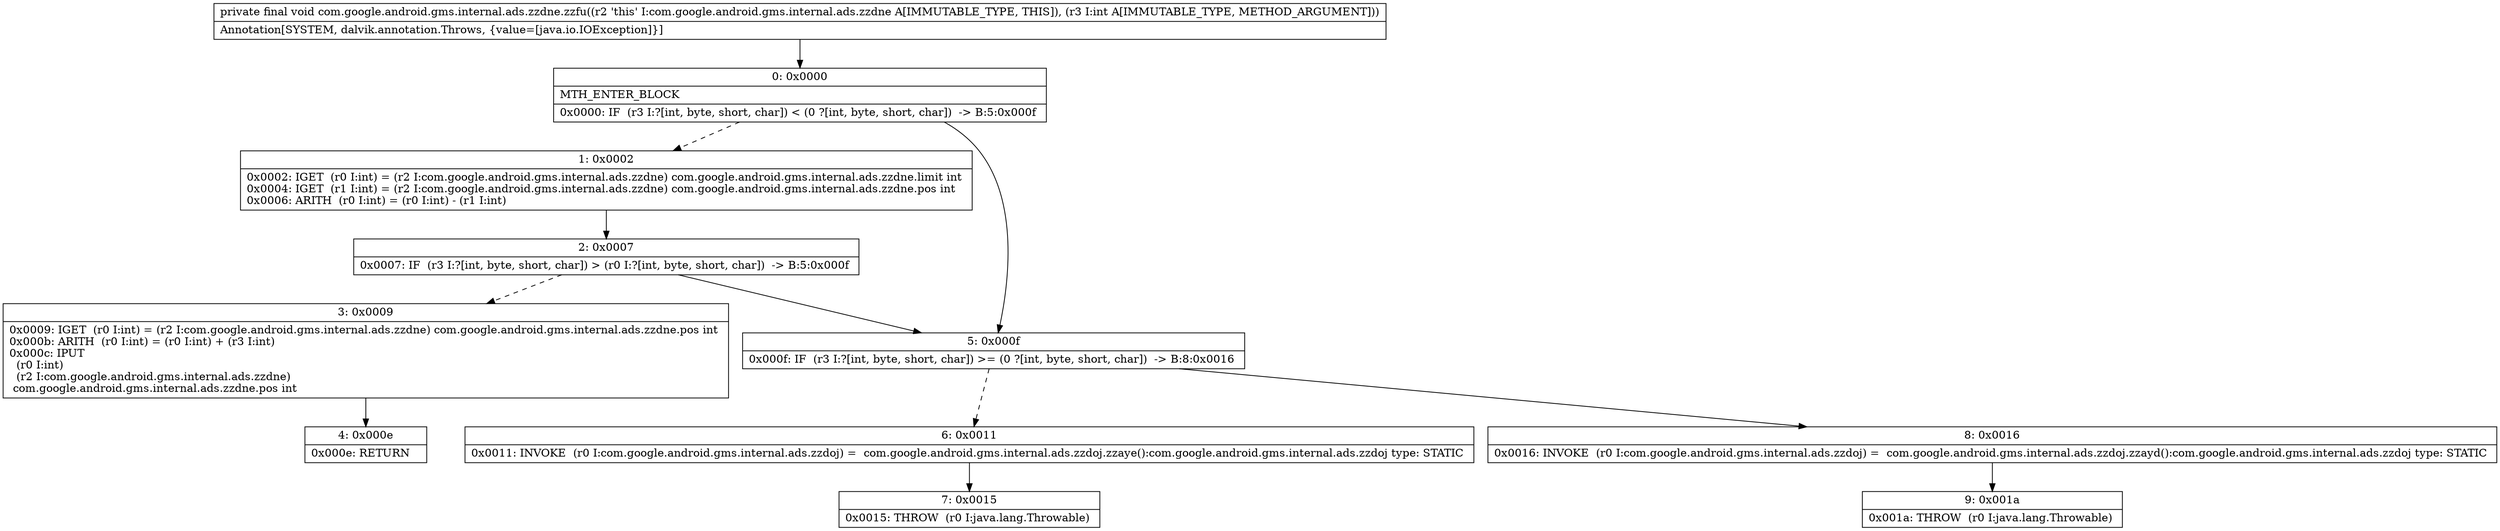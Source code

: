 digraph "CFG forcom.google.android.gms.internal.ads.zzdne.zzfu(I)V" {
Node_0 [shape=record,label="{0\:\ 0x0000|MTH_ENTER_BLOCK\l|0x0000: IF  (r3 I:?[int, byte, short, char]) \< (0 ?[int, byte, short, char])  \-\> B:5:0x000f \l}"];
Node_1 [shape=record,label="{1\:\ 0x0002|0x0002: IGET  (r0 I:int) = (r2 I:com.google.android.gms.internal.ads.zzdne) com.google.android.gms.internal.ads.zzdne.limit int \l0x0004: IGET  (r1 I:int) = (r2 I:com.google.android.gms.internal.ads.zzdne) com.google.android.gms.internal.ads.zzdne.pos int \l0x0006: ARITH  (r0 I:int) = (r0 I:int) \- (r1 I:int) \l}"];
Node_2 [shape=record,label="{2\:\ 0x0007|0x0007: IF  (r3 I:?[int, byte, short, char]) \> (r0 I:?[int, byte, short, char])  \-\> B:5:0x000f \l}"];
Node_3 [shape=record,label="{3\:\ 0x0009|0x0009: IGET  (r0 I:int) = (r2 I:com.google.android.gms.internal.ads.zzdne) com.google.android.gms.internal.ads.zzdne.pos int \l0x000b: ARITH  (r0 I:int) = (r0 I:int) + (r3 I:int) \l0x000c: IPUT  \l  (r0 I:int)\l  (r2 I:com.google.android.gms.internal.ads.zzdne)\l com.google.android.gms.internal.ads.zzdne.pos int \l}"];
Node_4 [shape=record,label="{4\:\ 0x000e|0x000e: RETURN   \l}"];
Node_5 [shape=record,label="{5\:\ 0x000f|0x000f: IF  (r3 I:?[int, byte, short, char]) \>= (0 ?[int, byte, short, char])  \-\> B:8:0x0016 \l}"];
Node_6 [shape=record,label="{6\:\ 0x0011|0x0011: INVOKE  (r0 I:com.google.android.gms.internal.ads.zzdoj) =  com.google.android.gms.internal.ads.zzdoj.zzaye():com.google.android.gms.internal.ads.zzdoj type: STATIC \l}"];
Node_7 [shape=record,label="{7\:\ 0x0015|0x0015: THROW  (r0 I:java.lang.Throwable) \l}"];
Node_8 [shape=record,label="{8\:\ 0x0016|0x0016: INVOKE  (r0 I:com.google.android.gms.internal.ads.zzdoj) =  com.google.android.gms.internal.ads.zzdoj.zzayd():com.google.android.gms.internal.ads.zzdoj type: STATIC \l}"];
Node_9 [shape=record,label="{9\:\ 0x001a|0x001a: THROW  (r0 I:java.lang.Throwable) \l}"];
MethodNode[shape=record,label="{private final void com.google.android.gms.internal.ads.zzdne.zzfu((r2 'this' I:com.google.android.gms.internal.ads.zzdne A[IMMUTABLE_TYPE, THIS]), (r3 I:int A[IMMUTABLE_TYPE, METHOD_ARGUMENT]))  | Annotation[SYSTEM, dalvik.annotation.Throws, \{value=[java.io.IOException]\}]\l}"];
MethodNode -> Node_0;
Node_0 -> Node_1[style=dashed];
Node_0 -> Node_5;
Node_1 -> Node_2;
Node_2 -> Node_3[style=dashed];
Node_2 -> Node_5;
Node_3 -> Node_4;
Node_5 -> Node_6[style=dashed];
Node_5 -> Node_8;
Node_6 -> Node_7;
Node_8 -> Node_9;
}


